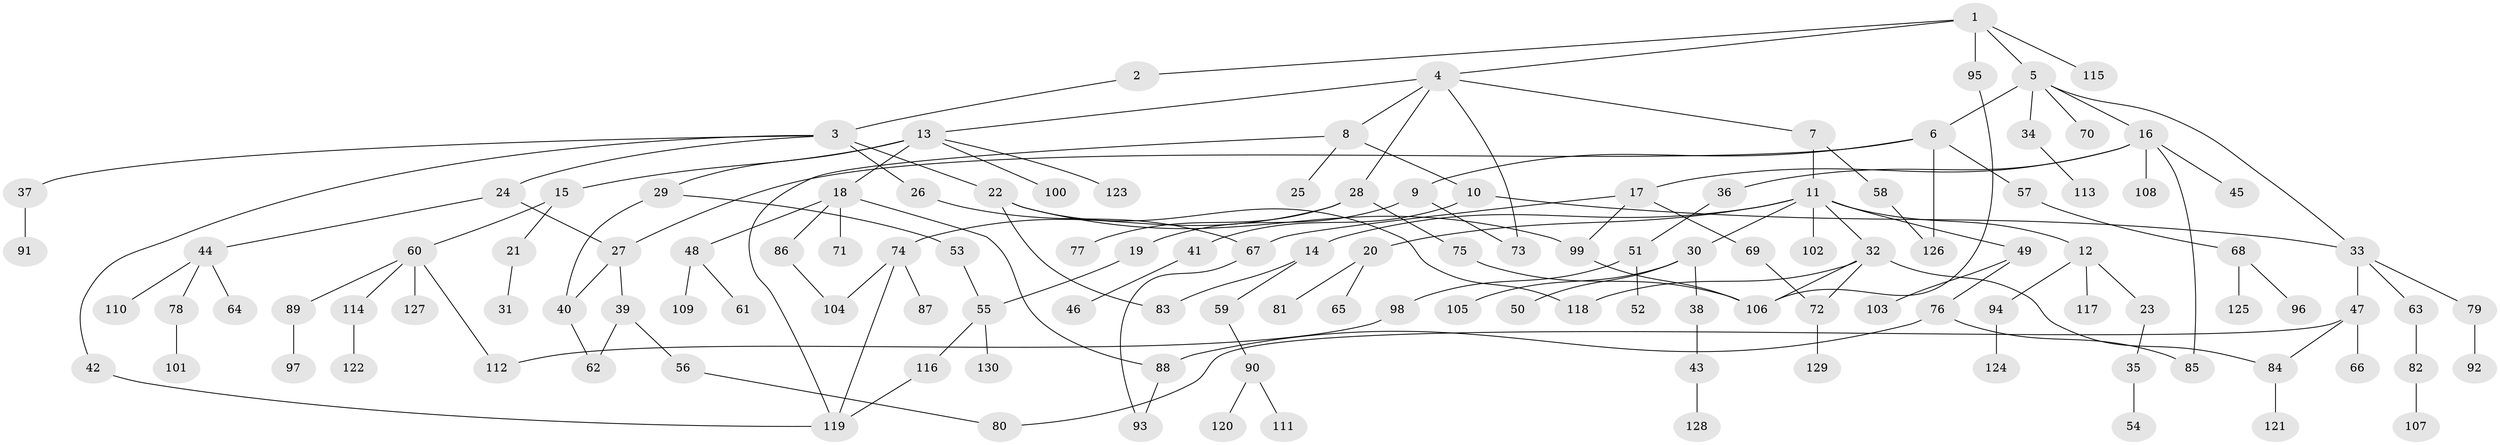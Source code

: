 // coarse degree distribution, {4: 0.08791208791208792, 2: 0.26373626373626374, 6: 0.06593406593406594, 9: 0.01098901098901099, 3: 0.10989010989010989, 10: 0.01098901098901099, 5: 0.06593406593406594, 1: 0.38461538461538464}
// Generated by graph-tools (version 1.1) at 2025/41/03/06/25 10:41:27]
// undirected, 130 vertices, 154 edges
graph export_dot {
graph [start="1"]
  node [color=gray90,style=filled];
  1;
  2;
  3;
  4;
  5;
  6;
  7;
  8;
  9;
  10;
  11;
  12;
  13;
  14;
  15;
  16;
  17;
  18;
  19;
  20;
  21;
  22;
  23;
  24;
  25;
  26;
  27;
  28;
  29;
  30;
  31;
  32;
  33;
  34;
  35;
  36;
  37;
  38;
  39;
  40;
  41;
  42;
  43;
  44;
  45;
  46;
  47;
  48;
  49;
  50;
  51;
  52;
  53;
  54;
  55;
  56;
  57;
  58;
  59;
  60;
  61;
  62;
  63;
  64;
  65;
  66;
  67;
  68;
  69;
  70;
  71;
  72;
  73;
  74;
  75;
  76;
  77;
  78;
  79;
  80;
  81;
  82;
  83;
  84;
  85;
  86;
  87;
  88;
  89;
  90;
  91;
  92;
  93;
  94;
  95;
  96;
  97;
  98;
  99;
  100;
  101;
  102;
  103;
  104;
  105;
  106;
  107;
  108;
  109;
  110;
  111;
  112;
  113;
  114;
  115;
  116;
  117;
  118;
  119;
  120;
  121;
  122;
  123;
  124;
  125;
  126;
  127;
  128;
  129;
  130;
  1 -- 2;
  1 -- 4;
  1 -- 5;
  1 -- 95;
  1 -- 115;
  2 -- 3;
  3 -- 22;
  3 -- 24;
  3 -- 26;
  3 -- 37;
  3 -- 42;
  4 -- 7;
  4 -- 8;
  4 -- 13;
  4 -- 28;
  4 -- 73;
  5 -- 6;
  5 -- 16;
  5 -- 33;
  5 -- 34;
  5 -- 70;
  6 -- 9;
  6 -- 27;
  6 -- 57;
  6 -- 126;
  7 -- 11;
  7 -- 58;
  8 -- 10;
  8 -- 25;
  8 -- 119;
  9 -- 19;
  9 -- 73;
  10 -- 41;
  10 -- 33;
  11 -- 12;
  11 -- 14;
  11 -- 20;
  11 -- 30;
  11 -- 32;
  11 -- 49;
  11 -- 102;
  12 -- 23;
  12 -- 94;
  12 -- 117;
  13 -- 15;
  13 -- 18;
  13 -- 29;
  13 -- 100;
  13 -- 123;
  14 -- 59;
  14 -- 83;
  15 -- 21;
  15 -- 60;
  16 -- 17;
  16 -- 36;
  16 -- 45;
  16 -- 108;
  16 -- 85;
  17 -- 69;
  17 -- 67;
  17 -- 99;
  18 -- 48;
  18 -- 71;
  18 -- 86;
  18 -- 88;
  19 -- 55;
  20 -- 65;
  20 -- 81;
  21 -- 31;
  22 -- 83;
  22 -- 99;
  22 -- 118;
  23 -- 35;
  24 -- 44;
  24 -- 27;
  26 -- 67;
  27 -- 39;
  27 -- 40;
  28 -- 74;
  28 -- 75;
  28 -- 77;
  29 -- 40;
  29 -- 53;
  30 -- 38;
  30 -- 50;
  30 -- 105;
  32 -- 72;
  32 -- 118;
  32 -- 84;
  32 -- 106;
  33 -- 47;
  33 -- 63;
  33 -- 79;
  34 -- 113;
  35 -- 54;
  36 -- 51;
  37 -- 91;
  38 -- 43;
  39 -- 56;
  39 -- 62;
  40 -- 62;
  41 -- 46;
  42 -- 119;
  43 -- 128;
  44 -- 64;
  44 -- 78;
  44 -- 110;
  47 -- 66;
  47 -- 80;
  47 -- 84;
  48 -- 61;
  48 -- 109;
  49 -- 76;
  49 -- 103;
  51 -- 52;
  51 -- 98;
  53 -- 55;
  55 -- 116;
  55 -- 130;
  56 -- 80;
  57 -- 68;
  58 -- 126;
  59 -- 90;
  60 -- 89;
  60 -- 114;
  60 -- 127;
  60 -- 112;
  63 -- 82;
  67 -- 93;
  68 -- 96;
  68 -- 125;
  69 -- 72;
  72 -- 129;
  74 -- 87;
  74 -- 104;
  74 -- 119;
  75 -- 106;
  76 -- 85;
  76 -- 88;
  78 -- 101;
  79 -- 92;
  82 -- 107;
  84 -- 121;
  86 -- 104;
  88 -- 93;
  89 -- 97;
  90 -- 111;
  90 -- 120;
  94 -- 124;
  95 -- 106;
  98 -- 112;
  99 -- 106;
  114 -- 122;
  116 -- 119;
}
